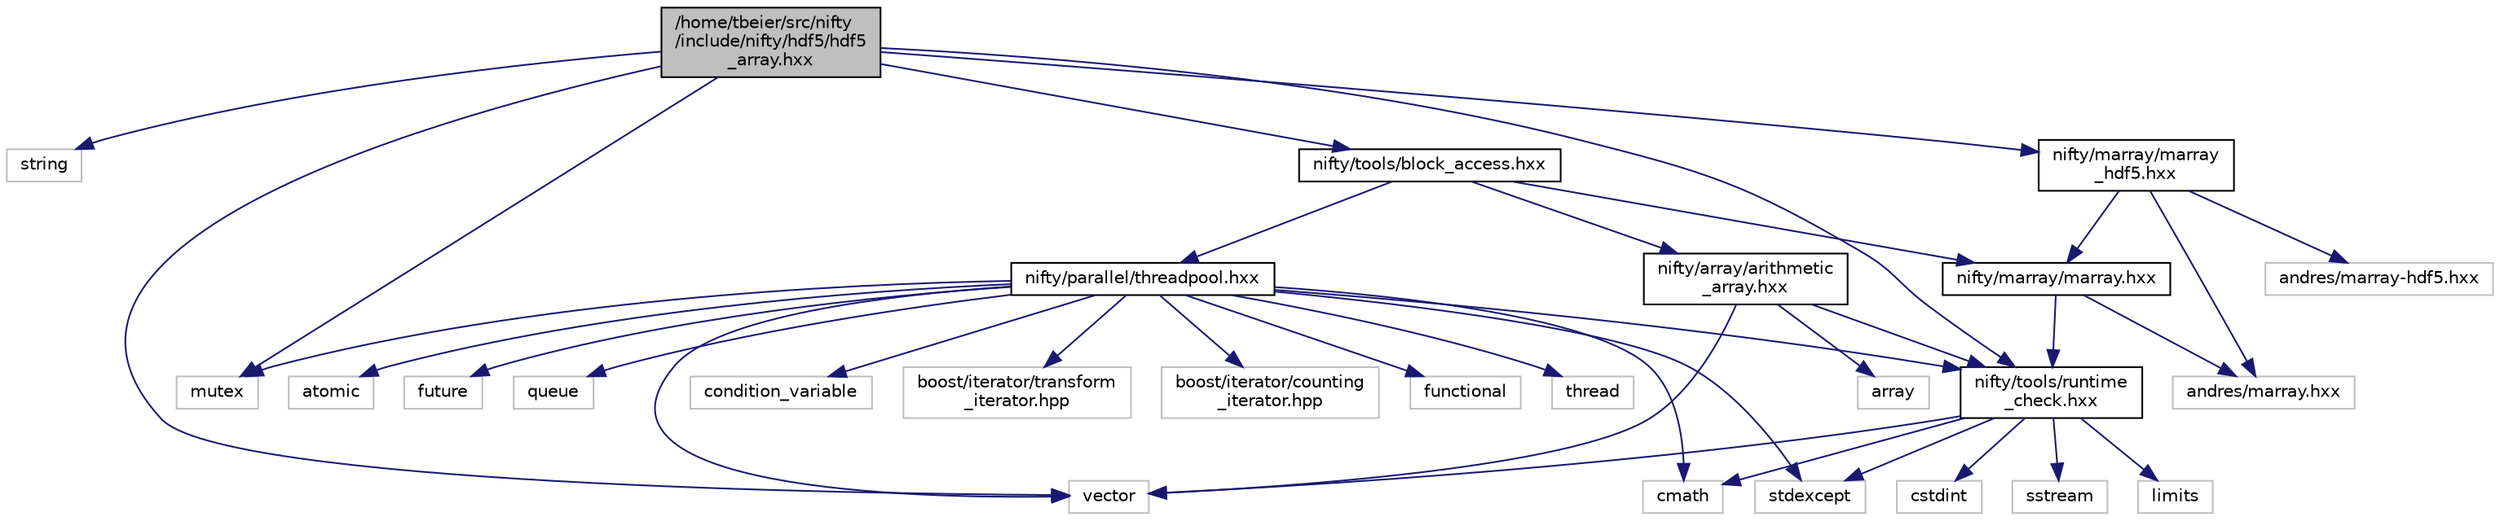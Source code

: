 digraph "/home/tbeier/src/nifty/include/nifty/hdf5/hdf5_array.hxx"
{
  edge [fontname="Helvetica",fontsize="10",labelfontname="Helvetica",labelfontsize="10"];
  node [fontname="Helvetica",fontsize="10",shape=record];
  Node1 [label="/home/tbeier/src/nifty\l/include/nifty/hdf5/hdf5\l_array.hxx",height=0.2,width=0.4,color="black", fillcolor="grey75", style="filled", fontcolor="black"];
  Node1 -> Node2 [color="midnightblue",fontsize="10",style="solid",fontname="Helvetica"];
  Node2 [label="string",height=0.2,width=0.4,color="grey75", fillcolor="white", style="filled"];
  Node1 -> Node3 [color="midnightblue",fontsize="10",style="solid",fontname="Helvetica"];
  Node3 [label="vector",height=0.2,width=0.4,color="grey75", fillcolor="white", style="filled"];
  Node1 -> Node4 [color="midnightblue",fontsize="10",style="solid",fontname="Helvetica"];
  Node4 [label="mutex",height=0.2,width=0.4,color="grey75", fillcolor="white", style="filled"];
  Node1 -> Node5 [color="midnightblue",fontsize="10",style="solid",fontname="Helvetica"];
  Node5 [label="nifty/tools/block_access.hxx",height=0.2,width=0.4,color="black", fillcolor="white", style="filled",URL="$block__access_8hxx.html"];
  Node5 -> Node6 [color="midnightblue",fontsize="10",style="solid",fontname="Helvetica"];
  Node6 [label="nifty/marray/marray.hxx",height=0.2,width=0.4,color="black", fillcolor="white", style="filled",URL="$marray_8hxx.html"];
  Node6 -> Node7 [color="midnightblue",fontsize="10",style="solid",fontname="Helvetica"];
  Node7 [label="andres/marray.hxx",height=0.2,width=0.4,color="grey75", fillcolor="white", style="filled"];
  Node6 -> Node8 [color="midnightblue",fontsize="10",style="solid",fontname="Helvetica"];
  Node8 [label="nifty/tools/runtime\l_check.hxx",height=0.2,width=0.4,color="black", fillcolor="white", style="filled",URL="$runtime__check_8hxx.html"];
  Node8 -> Node9 [color="midnightblue",fontsize="10",style="solid",fontname="Helvetica"];
  Node9 [label="cstdint",height=0.2,width=0.4,color="grey75", fillcolor="white", style="filled"];
  Node8 -> Node10 [color="midnightblue",fontsize="10",style="solid",fontname="Helvetica"];
  Node10 [label="stdexcept",height=0.2,width=0.4,color="grey75", fillcolor="white", style="filled"];
  Node8 -> Node11 [color="midnightblue",fontsize="10",style="solid",fontname="Helvetica"];
  Node11 [label="sstream",height=0.2,width=0.4,color="grey75", fillcolor="white", style="filled"];
  Node8 -> Node3 [color="midnightblue",fontsize="10",style="solid",fontname="Helvetica"];
  Node8 -> Node12 [color="midnightblue",fontsize="10",style="solid",fontname="Helvetica"];
  Node12 [label="limits",height=0.2,width=0.4,color="grey75", fillcolor="white", style="filled"];
  Node8 -> Node13 [color="midnightblue",fontsize="10",style="solid",fontname="Helvetica"];
  Node13 [label="cmath",height=0.2,width=0.4,color="grey75", fillcolor="white", style="filled"];
  Node5 -> Node14 [color="midnightblue",fontsize="10",style="solid",fontname="Helvetica"];
  Node14 [label="nifty/array/arithmetic\l_array.hxx",height=0.2,width=0.4,color="black", fillcolor="white", style="filled",URL="$arithmetic__array_8hxx.html"];
  Node14 -> Node15 [color="midnightblue",fontsize="10",style="solid",fontname="Helvetica"];
  Node15 [label="array",height=0.2,width=0.4,color="grey75", fillcolor="white", style="filled"];
  Node14 -> Node3 [color="midnightblue",fontsize="10",style="solid",fontname="Helvetica"];
  Node14 -> Node8 [color="midnightblue",fontsize="10",style="solid",fontname="Helvetica"];
  Node5 -> Node16 [color="midnightblue",fontsize="10",style="solid",fontname="Helvetica"];
  Node16 [label="nifty/parallel/threadpool.hxx",height=0.2,width=0.4,color="black", fillcolor="white", style="filled",URL="$threadpool_8hxx.html"];
  Node16 -> Node17 [color="midnightblue",fontsize="10",style="solid",fontname="Helvetica"];
  Node17 [label="functional",height=0.2,width=0.4,color="grey75", fillcolor="white", style="filled"];
  Node16 -> Node18 [color="midnightblue",fontsize="10",style="solid",fontname="Helvetica"];
  Node18 [label="thread",height=0.2,width=0.4,color="grey75", fillcolor="white", style="filled"];
  Node16 -> Node19 [color="midnightblue",fontsize="10",style="solid",fontname="Helvetica"];
  Node19 [label="atomic",height=0.2,width=0.4,color="grey75", fillcolor="white", style="filled"];
  Node16 -> Node3 [color="midnightblue",fontsize="10",style="solid",fontname="Helvetica"];
  Node16 -> Node20 [color="midnightblue",fontsize="10",style="solid",fontname="Helvetica"];
  Node20 [label="future",height=0.2,width=0.4,color="grey75", fillcolor="white", style="filled"];
  Node16 -> Node4 [color="midnightblue",fontsize="10",style="solid",fontname="Helvetica"];
  Node16 -> Node21 [color="midnightblue",fontsize="10",style="solid",fontname="Helvetica"];
  Node21 [label="queue",height=0.2,width=0.4,color="grey75", fillcolor="white", style="filled"];
  Node16 -> Node22 [color="midnightblue",fontsize="10",style="solid",fontname="Helvetica"];
  Node22 [label="condition_variable",height=0.2,width=0.4,color="grey75", fillcolor="white", style="filled"];
  Node16 -> Node10 [color="midnightblue",fontsize="10",style="solid",fontname="Helvetica"];
  Node16 -> Node13 [color="midnightblue",fontsize="10",style="solid",fontname="Helvetica"];
  Node16 -> Node23 [color="midnightblue",fontsize="10",style="solid",fontname="Helvetica"];
  Node23 [label="boost/iterator/transform\l_iterator.hpp",height=0.2,width=0.4,color="grey75", fillcolor="white", style="filled"];
  Node16 -> Node24 [color="midnightblue",fontsize="10",style="solid",fontname="Helvetica"];
  Node24 [label="boost/iterator/counting\l_iterator.hpp",height=0.2,width=0.4,color="grey75", fillcolor="white", style="filled"];
  Node16 -> Node8 [color="midnightblue",fontsize="10",style="solid",fontname="Helvetica"];
  Node1 -> Node8 [color="midnightblue",fontsize="10",style="solid",fontname="Helvetica"];
  Node1 -> Node25 [color="midnightblue",fontsize="10",style="solid",fontname="Helvetica"];
  Node25 [label="nifty/marray/marray\l_hdf5.hxx",height=0.2,width=0.4,color="black", fillcolor="white", style="filled",URL="$marray__hdf5_8hxx.html"];
  Node25 -> Node6 [color="midnightblue",fontsize="10",style="solid",fontname="Helvetica"];
  Node25 -> Node7 [color="midnightblue",fontsize="10",style="solid",fontname="Helvetica"];
  Node25 -> Node26 [color="midnightblue",fontsize="10",style="solid",fontname="Helvetica"];
  Node26 [label="andres/marray-hdf5.hxx",height=0.2,width=0.4,color="grey75", fillcolor="white", style="filled"];
}
